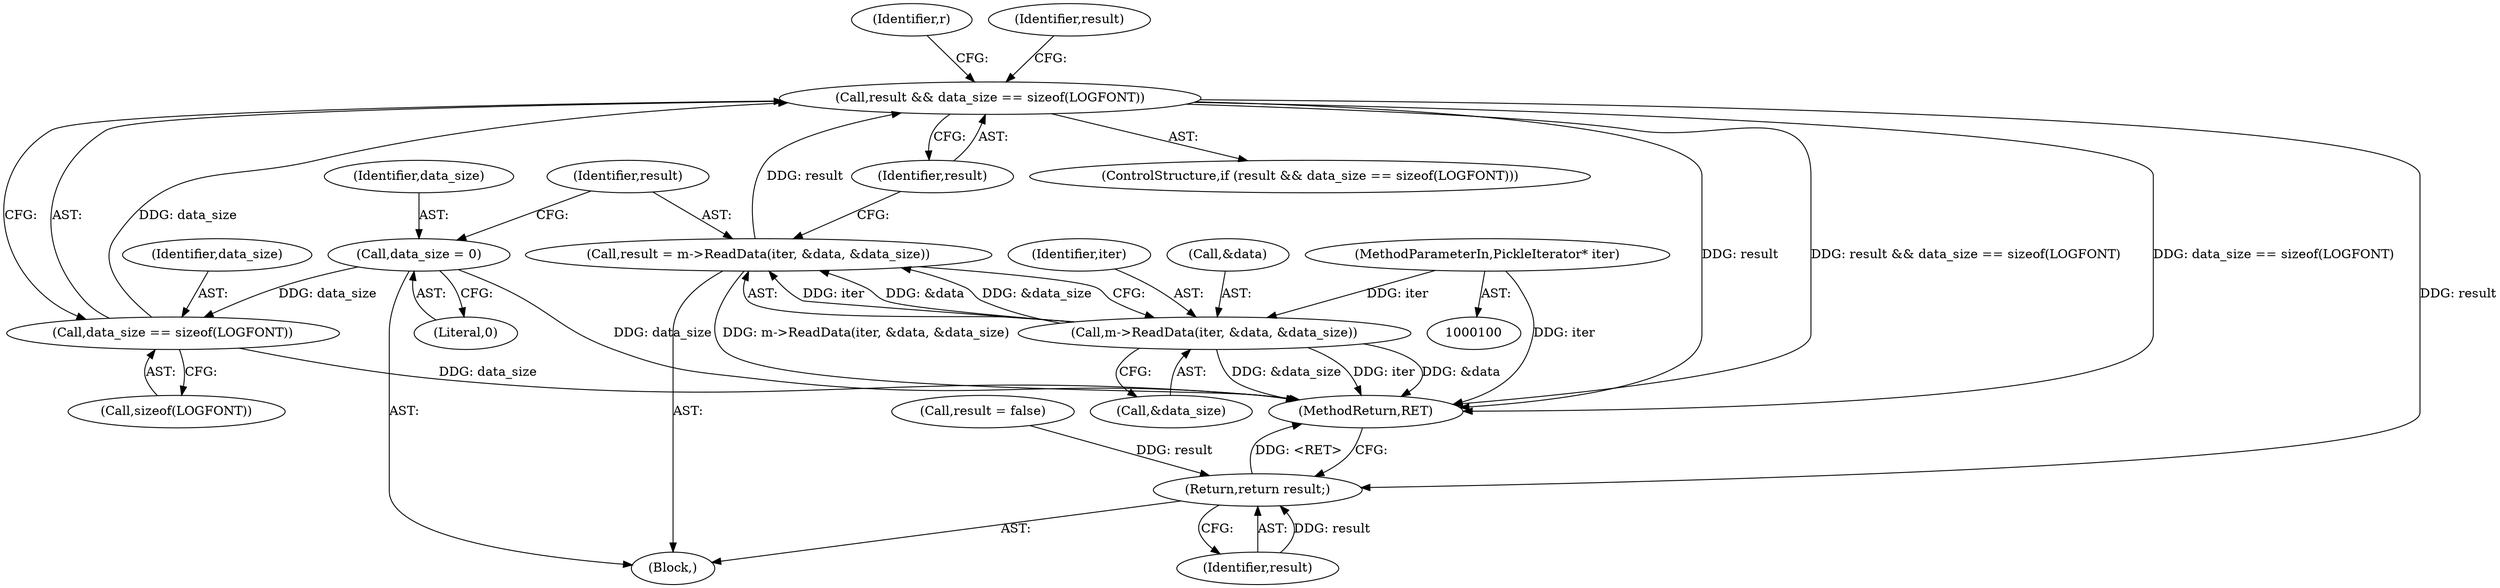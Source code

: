 digraph "1_Chrome_2e02cfe89cbffc8a0bc1bdaee9efe930fd55e376@API" {
"1000120" [label="(Call,result && data_size == sizeof(LOGFONT))"];
"1000111" [label="(Call,result = m->ReadData(iter, &data, &data_size))"];
"1000113" [label="(Call,m->ReadData(iter, &data, &data_size))"];
"1000102" [label="(MethodParameterIn,PickleIterator* iter)"];
"1000122" [label="(Call,data_size == sizeof(LOGFONT))"];
"1000107" [label="(Call,data_size = 0)"];
"1000138" [label="(Return,return result;)"];
"1000139" [label="(Identifier,result)"];
"1000128" [label="(Identifier,r)"];
"1000122" [label="(Call,data_size == sizeof(LOGFONT))"];
"1000104" [label="(Block,)"];
"1000111" [label="(Call,result = m->ReadData(iter, &data, &data_size))"];
"1000117" [label="(Call,&data_size)"];
"1000109" [label="(Literal,0)"];
"1000140" [label="(MethodReturn,RET)"];
"1000113" [label="(Call,m->ReadData(iter, &data, &data_size))"];
"1000120" [label="(Call,result && data_size == sizeof(LOGFONT))"];
"1000119" [label="(ControlStructure,if (result && data_size == sizeof(LOGFONT)))"];
"1000138" [label="(Return,return result;)"];
"1000135" [label="(Identifier,result)"];
"1000108" [label="(Identifier,data_size)"];
"1000124" [label="(Call,sizeof(LOGFONT))"];
"1000107" [label="(Call,data_size = 0)"];
"1000112" [label="(Identifier,result)"];
"1000102" [label="(MethodParameterIn,PickleIterator* iter)"];
"1000115" [label="(Call,&data)"];
"1000134" [label="(Call,result = false)"];
"1000114" [label="(Identifier,iter)"];
"1000121" [label="(Identifier,result)"];
"1000123" [label="(Identifier,data_size)"];
"1000120" -> "1000119"  [label="AST: "];
"1000120" -> "1000121"  [label="CFG: "];
"1000120" -> "1000122"  [label="CFG: "];
"1000121" -> "1000120"  [label="AST: "];
"1000122" -> "1000120"  [label="AST: "];
"1000128" -> "1000120"  [label="CFG: "];
"1000135" -> "1000120"  [label="CFG: "];
"1000120" -> "1000140"  [label="DDG: result"];
"1000120" -> "1000140"  [label="DDG: result && data_size == sizeof(LOGFONT)"];
"1000120" -> "1000140"  [label="DDG: data_size == sizeof(LOGFONT)"];
"1000111" -> "1000120"  [label="DDG: result"];
"1000122" -> "1000120"  [label="DDG: data_size"];
"1000120" -> "1000138"  [label="DDG: result"];
"1000111" -> "1000104"  [label="AST: "];
"1000111" -> "1000113"  [label="CFG: "];
"1000112" -> "1000111"  [label="AST: "];
"1000113" -> "1000111"  [label="AST: "];
"1000121" -> "1000111"  [label="CFG: "];
"1000111" -> "1000140"  [label="DDG: m->ReadData(iter, &data, &data_size)"];
"1000113" -> "1000111"  [label="DDG: iter"];
"1000113" -> "1000111"  [label="DDG: &data"];
"1000113" -> "1000111"  [label="DDG: &data_size"];
"1000113" -> "1000117"  [label="CFG: "];
"1000114" -> "1000113"  [label="AST: "];
"1000115" -> "1000113"  [label="AST: "];
"1000117" -> "1000113"  [label="AST: "];
"1000113" -> "1000140"  [label="DDG: &data_size"];
"1000113" -> "1000140"  [label="DDG: iter"];
"1000113" -> "1000140"  [label="DDG: &data"];
"1000102" -> "1000113"  [label="DDG: iter"];
"1000102" -> "1000100"  [label="AST: "];
"1000102" -> "1000140"  [label="DDG: iter"];
"1000122" -> "1000124"  [label="CFG: "];
"1000123" -> "1000122"  [label="AST: "];
"1000124" -> "1000122"  [label="AST: "];
"1000122" -> "1000140"  [label="DDG: data_size"];
"1000107" -> "1000122"  [label="DDG: data_size"];
"1000107" -> "1000104"  [label="AST: "];
"1000107" -> "1000109"  [label="CFG: "];
"1000108" -> "1000107"  [label="AST: "];
"1000109" -> "1000107"  [label="AST: "];
"1000112" -> "1000107"  [label="CFG: "];
"1000107" -> "1000140"  [label="DDG: data_size"];
"1000138" -> "1000104"  [label="AST: "];
"1000138" -> "1000139"  [label="CFG: "];
"1000139" -> "1000138"  [label="AST: "];
"1000140" -> "1000138"  [label="CFG: "];
"1000138" -> "1000140"  [label="DDG: <RET>"];
"1000139" -> "1000138"  [label="DDG: result"];
"1000134" -> "1000138"  [label="DDG: result"];
}
